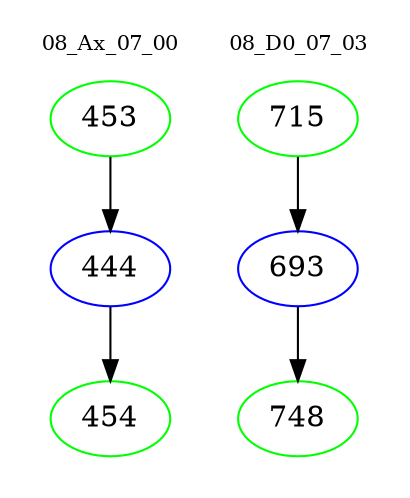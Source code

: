 digraph{
subgraph cluster_0 {
color = white
label = "08_Ax_07_00";
fontsize=10;
T0_453 [label="453", color="green"]
T0_453 -> T0_444 [color="black"]
T0_444 [label="444", color="blue"]
T0_444 -> T0_454 [color="black"]
T0_454 [label="454", color="green"]
}
subgraph cluster_1 {
color = white
label = "08_D0_07_03";
fontsize=10;
T1_715 [label="715", color="green"]
T1_715 -> T1_693 [color="black"]
T1_693 [label="693", color="blue"]
T1_693 -> T1_748 [color="black"]
T1_748 [label="748", color="green"]
}
}
